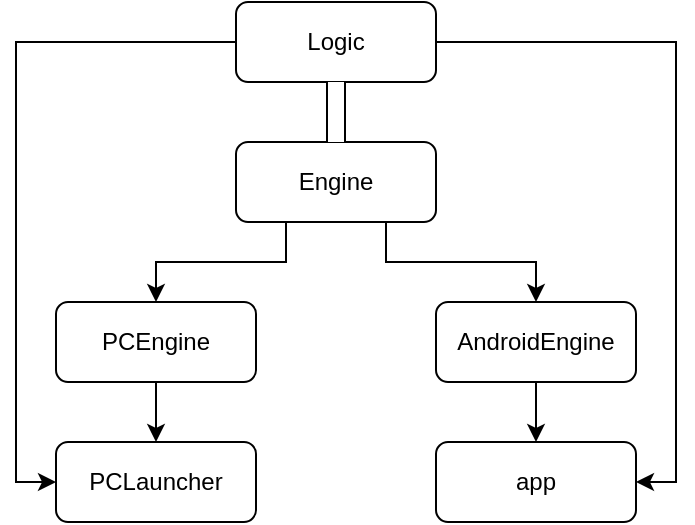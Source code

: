 <mxfile version="22.1.16" type="device">
  <diagram name="Página-1" id="dqWiaKq-H3f3qsTQoSIq">
    <mxGraphModel dx="1036" dy="606" grid="1" gridSize="10" guides="1" tooltips="1" connect="1" arrows="1" fold="1" page="1" pageScale="1" pageWidth="827" pageHeight="1169" math="0" shadow="0">
      <root>
        <mxCell id="0" />
        <mxCell id="1" parent="0" />
        <mxCell id="vSLEwFe92hPlYz9Gousj-15" style="edgeStyle=orthogonalEdgeStyle;rounded=0;orthogonalLoop=1;jettySize=auto;html=1;exitX=0;exitY=0.5;exitDx=0;exitDy=0;entryX=0;entryY=0.5;entryDx=0;entryDy=0;" edge="1" parent="1" source="vSLEwFe92hPlYz9Gousj-1" target="vSLEwFe92hPlYz9Gousj-5">
          <mxGeometry relative="1" as="geometry" />
        </mxCell>
        <mxCell id="vSLEwFe92hPlYz9Gousj-16" style="edgeStyle=orthogonalEdgeStyle;rounded=0;orthogonalLoop=1;jettySize=auto;html=1;exitX=1;exitY=0.5;exitDx=0;exitDy=0;entryX=1;entryY=0.5;entryDx=0;entryDy=0;" edge="1" parent="1" source="vSLEwFe92hPlYz9Gousj-1" target="vSLEwFe92hPlYz9Gousj-6">
          <mxGeometry relative="1" as="geometry" />
        </mxCell>
        <mxCell id="vSLEwFe92hPlYz9Gousj-1" value="Logic" style="rounded=1;whiteSpace=wrap;html=1;" vertex="1" parent="1">
          <mxGeometry x="280" y="30" width="100" height="40" as="geometry" />
        </mxCell>
        <mxCell id="vSLEwFe92hPlYz9Gousj-7" style="edgeStyle=orthogonalEdgeStyle;rounded=0;orthogonalLoop=1;jettySize=auto;html=1;exitX=0.25;exitY=1;exitDx=0;exitDy=0;entryX=0.5;entryY=0;entryDx=0;entryDy=0;" edge="1" parent="1" source="vSLEwFe92hPlYz9Gousj-2" target="vSLEwFe92hPlYz9Gousj-3">
          <mxGeometry relative="1" as="geometry" />
        </mxCell>
        <mxCell id="vSLEwFe92hPlYz9Gousj-8" style="edgeStyle=orthogonalEdgeStyle;rounded=0;orthogonalLoop=1;jettySize=auto;html=1;exitX=0.75;exitY=1;exitDx=0;exitDy=0;entryX=0.5;entryY=0;entryDx=0;entryDy=0;" edge="1" parent="1" source="vSLEwFe92hPlYz9Gousj-2" target="vSLEwFe92hPlYz9Gousj-4">
          <mxGeometry relative="1" as="geometry" />
        </mxCell>
        <mxCell id="vSLEwFe92hPlYz9Gousj-2" value="Engine" style="rounded=1;whiteSpace=wrap;html=1;" vertex="1" parent="1">
          <mxGeometry x="280" y="100" width="100" height="40" as="geometry" />
        </mxCell>
        <mxCell id="vSLEwFe92hPlYz9Gousj-3" value="PCEngine" style="rounded=1;whiteSpace=wrap;html=1;" vertex="1" parent="1">
          <mxGeometry x="190" y="180" width="100" height="40" as="geometry" />
        </mxCell>
        <mxCell id="vSLEwFe92hPlYz9Gousj-4" value="AndroidEngine" style="rounded=1;whiteSpace=wrap;html=1;" vertex="1" parent="1">
          <mxGeometry x="380" y="180" width="100" height="40" as="geometry" />
        </mxCell>
        <mxCell id="vSLEwFe92hPlYz9Gousj-5" value="PCLauncher" style="rounded=1;whiteSpace=wrap;html=1;" vertex="1" parent="1">
          <mxGeometry x="190" y="250" width="100" height="40" as="geometry" />
        </mxCell>
        <mxCell id="vSLEwFe92hPlYz9Gousj-6" value="app" style="rounded=1;whiteSpace=wrap;html=1;" vertex="1" parent="1">
          <mxGeometry x="380" y="250" width="100" height="40" as="geometry" />
        </mxCell>
        <mxCell id="vSLEwFe92hPlYz9Gousj-9" value="" style="shape=filledEdge;curved=0;rounded=0;fixDash=1;endArrow=none;strokeWidth=10;fillColor=#ffffff;edgeStyle=orthogonalEdgeStyle;html=1;entryX=0.5;entryY=1;entryDx=0;entryDy=0;exitX=0.5;exitY=0;exitDx=0;exitDy=0;" edge="1" parent="1" source="vSLEwFe92hPlYz9Gousj-2" target="vSLEwFe92hPlYz9Gousj-1">
          <mxGeometry width="60" height="40" relative="1" as="geometry">
            <mxPoint x="380" y="330" as="sourcePoint" />
            <mxPoint x="440" y="290" as="targetPoint" />
          </mxGeometry>
        </mxCell>
        <mxCell id="vSLEwFe92hPlYz9Gousj-11" value="" style="endArrow=classic;html=1;rounded=0;entryX=0.5;entryY=0;entryDx=0;entryDy=0;exitX=0.5;exitY=1;exitDx=0;exitDy=0;" edge="1" parent="1" source="vSLEwFe92hPlYz9Gousj-3" target="vSLEwFe92hPlYz9Gousj-5">
          <mxGeometry width="50" height="50" relative="1" as="geometry">
            <mxPoint x="390" y="340" as="sourcePoint" />
            <mxPoint x="440" y="290" as="targetPoint" />
          </mxGeometry>
        </mxCell>
        <mxCell id="vSLEwFe92hPlYz9Gousj-12" value="" style="endArrow=classic;html=1;rounded=0;entryX=0.5;entryY=0;entryDx=0;entryDy=0;exitX=0.5;exitY=1;exitDx=0;exitDy=0;" edge="1" parent="1" source="vSLEwFe92hPlYz9Gousj-4" target="vSLEwFe92hPlYz9Gousj-6">
          <mxGeometry width="50" height="50" relative="1" as="geometry">
            <mxPoint x="390" y="340" as="sourcePoint" />
            <mxPoint x="440" y="290" as="targetPoint" />
          </mxGeometry>
        </mxCell>
      </root>
    </mxGraphModel>
  </diagram>
</mxfile>
